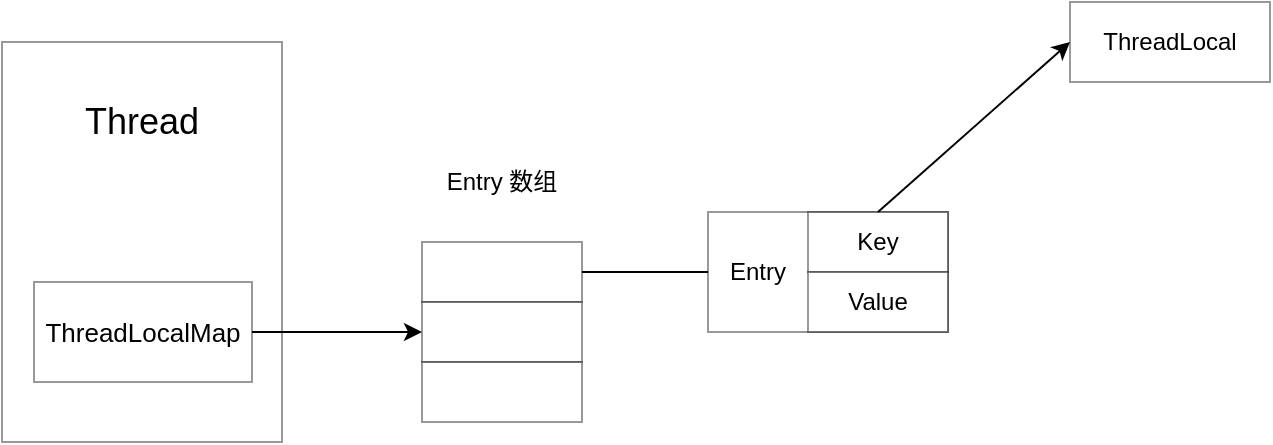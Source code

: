 <mxfile version="11.3.1" type="github" pages="1"><diagram id="CKJw3Ei5uYRoG_0o9gur" name="第 1 页"><mxGraphModel dx="946" dy="623" grid="1" gridSize="10" guides="1" tooltips="1" connect="1" arrows="1" fold="1" page="1" pageScale="1" pageWidth="827" pageHeight="1169" math="0" shadow="0"><root><mxCell id="0"/><mxCell id="1" parent="0"/><mxCell id="-qHMhklOqwid-vP0Tb1y-3" value="ThreadLocal" style="rounded=0;whiteSpace=wrap;html=1;labelBackgroundColor=none;opacity=40;" parent="1" vertex="1"><mxGeometry x="594" y="70" width="100" height="40" as="geometry"/></mxCell><mxCell id="-qHMhklOqwid-vP0Tb1y-12" value="" style="group" parent="1" vertex="1" connectable="0"><mxGeometry x="412" y="174" width="120" height="60" as="geometry"/></mxCell><mxCell id="-qHMhklOqwid-vP0Tb1y-8" value="" style="rounded=0;whiteSpace=wrap;html=1;labelBackgroundColor=none;opacity=40;" parent="-qHMhklOqwid-vP0Tb1y-12" vertex="1"><mxGeometry x="1" y="1" width="120" height="60" as="geometry"/></mxCell><mxCell id="-qHMhklOqwid-vP0Tb1y-9" value="Key" style="rounded=0;whiteSpace=wrap;html=1;labelBackgroundColor=none;opacity=40;" parent="-qHMhklOqwid-vP0Tb1y-12" vertex="1"><mxGeometry x="51" y="1" width="70" height="30" as="geometry"/></mxCell><mxCell id="-qHMhklOqwid-vP0Tb1y-10" value="Value" style="rounded=0;whiteSpace=wrap;html=1;labelBackgroundColor=none;opacity=40;" parent="-qHMhklOqwid-vP0Tb1y-12" vertex="1"><mxGeometry x="51" y="31" width="70" height="30" as="geometry"/></mxCell><mxCell id="-qHMhklOqwid-vP0Tb1y-11" value="Entry" style="text;html=1;strokeColor=none;fillColor=none;align=center;verticalAlign=middle;whiteSpace=wrap;rounded=0;labelBackgroundColor=none;opacity=40;" parent="-qHMhklOqwid-vP0Tb1y-12" vertex="1"><mxGeometry x="6" y="21" width="40" height="20" as="geometry"/></mxCell><mxCell id="-qHMhklOqwid-vP0Tb1y-17" value="" style="group" parent="1" vertex="1" connectable="0"><mxGeometry x="60" y="90" width="140" height="200" as="geometry"/></mxCell><mxCell id="-qHMhklOqwid-vP0Tb1y-4" value="" style="rounded=0;whiteSpace=wrap;html=1;labelBackgroundColor=none;opacity=40;" parent="-qHMhklOqwid-vP0Tb1y-17" vertex="1"><mxGeometry width="140" height="200" as="geometry"/></mxCell><mxCell id="-qHMhklOqwid-vP0Tb1y-5" value="&lt;font style=&quot;font-size: 13px&quot;&gt;ThreadLocalMap&lt;/font&gt;" style="rounded=0;whiteSpace=wrap;html=1;labelBackgroundColor=none;opacity=40;" parent="-qHMhklOqwid-vP0Tb1y-17" vertex="1"><mxGeometry x="16" y="120" width="109" height="50" as="geometry"/></mxCell><mxCell id="-qHMhklOqwid-vP0Tb1y-16" value="Thread" style="text;html=1;strokeColor=none;fillColor=none;align=center;verticalAlign=middle;whiteSpace=wrap;rounded=0;labelBackgroundColor=none;opacity=40;fontSize=18;" parent="-qHMhklOqwid-vP0Tb1y-17" vertex="1"><mxGeometry x="35" y="20" width="70" height="40" as="geometry"/></mxCell><mxCell id="-qHMhklOqwid-vP0Tb1y-23" value="" style="endArrow=classic;html=1;exitX=0.5;exitY=0;exitDx=0;exitDy=0;entryX=0;entryY=0.5;entryDx=0;entryDy=0;" parent="1" source="-qHMhklOqwid-vP0Tb1y-9" target="-qHMhklOqwid-vP0Tb1y-3" edge="1"><mxGeometry width="50" height="50" relative="1" as="geometry"><mxPoint x="454" y="120" as="sourcePoint"/><mxPoint x="504" y="70" as="targetPoint"/></mxGeometry></mxCell><mxCell id="-qHMhklOqwid-vP0Tb1y-31" style="edgeStyle=orthogonalEdgeStyle;rounded=0;orthogonalLoop=1;jettySize=auto;html=1;exitX=1;exitY=0.5;exitDx=0;exitDy=0;" parent="1" source="-qHMhklOqwid-vP0Tb1y-5" target="-qHMhklOqwid-vP0Tb1y-29" edge="1"><mxGeometry relative="1" as="geometry"/></mxCell><mxCell id="-qHMhklOqwid-vP0Tb1y-32" value="" style="group" parent="1" vertex="1" connectable="0"><mxGeometry x="270" y="190" width="80" height="90" as="geometry"/></mxCell><mxCell id="-qHMhklOqwid-vP0Tb1y-28" value="" style="rounded=0;whiteSpace=wrap;html=1;labelBackgroundColor=none;opacity=40;" parent="-qHMhklOqwid-vP0Tb1y-32" vertex="1"><mxGeometry width="80" height="30" as="geometry"/></mxCell><mxCell id="-qHMhklOqwid-vP0Tb1y-29" value="" style="rounded=0;whiteSpace=wrap;html=1;labelBackgroundColor=none;opacity=40;" parent="-qHMhklOqwid-vP0Tb1y-32" vertex="1"><mxGeometry y="30" width="80" height="30" as="geometry"/></mxCell><mxCell id="-qHMhklOqwid-vP0Tb1y-30" value="" style="rounded=0;whiteSpace=wrap;html=1;labelBackgroundColor=none;opacity=40;" parent="-qHMhklOqwid-vP0Tb1y-32" vertex="1"><mxGeometry y="60" width="80" height="30" as="geometry"/></mxCell><mxCell id="-qHMhklOqwid-vP0Tb1y-33" style="edgeStyle=orthogonalEdgeStyle;rounded=0;orthogonalLoop=1;jettySize=auto;html=1;exitX=1;exitY=0.5;exitDx=0;exitDy=0;entryX=0;entryY=0.5;entryDx=0;entryDy=0;endArrow=none;endFill=0;" parent="1" source="-qHMhklOqwid-vP0Tb1y-28" target="-qHMhklOqwid-vP0Tb1y-8" edge="1"><mxGeometry relative="1" as="geometry"/></mxCell><mxCell id="-qHMhklOqwid-vP0Tb1y-34" value="Entry 数组" style="text;html=1;strokeColor=none;fillColor=none;align=center;verticalAlign=middle;whiteSpace=wrap;rounded=0;labelBackgroundColor=none;opacity=40;" parent="1" vertex="1"><mxGeometry x="280" y="150" width="60" height="20" as="geometry"/></mxCell></root></mxGraphModel></diagram></mxfile>